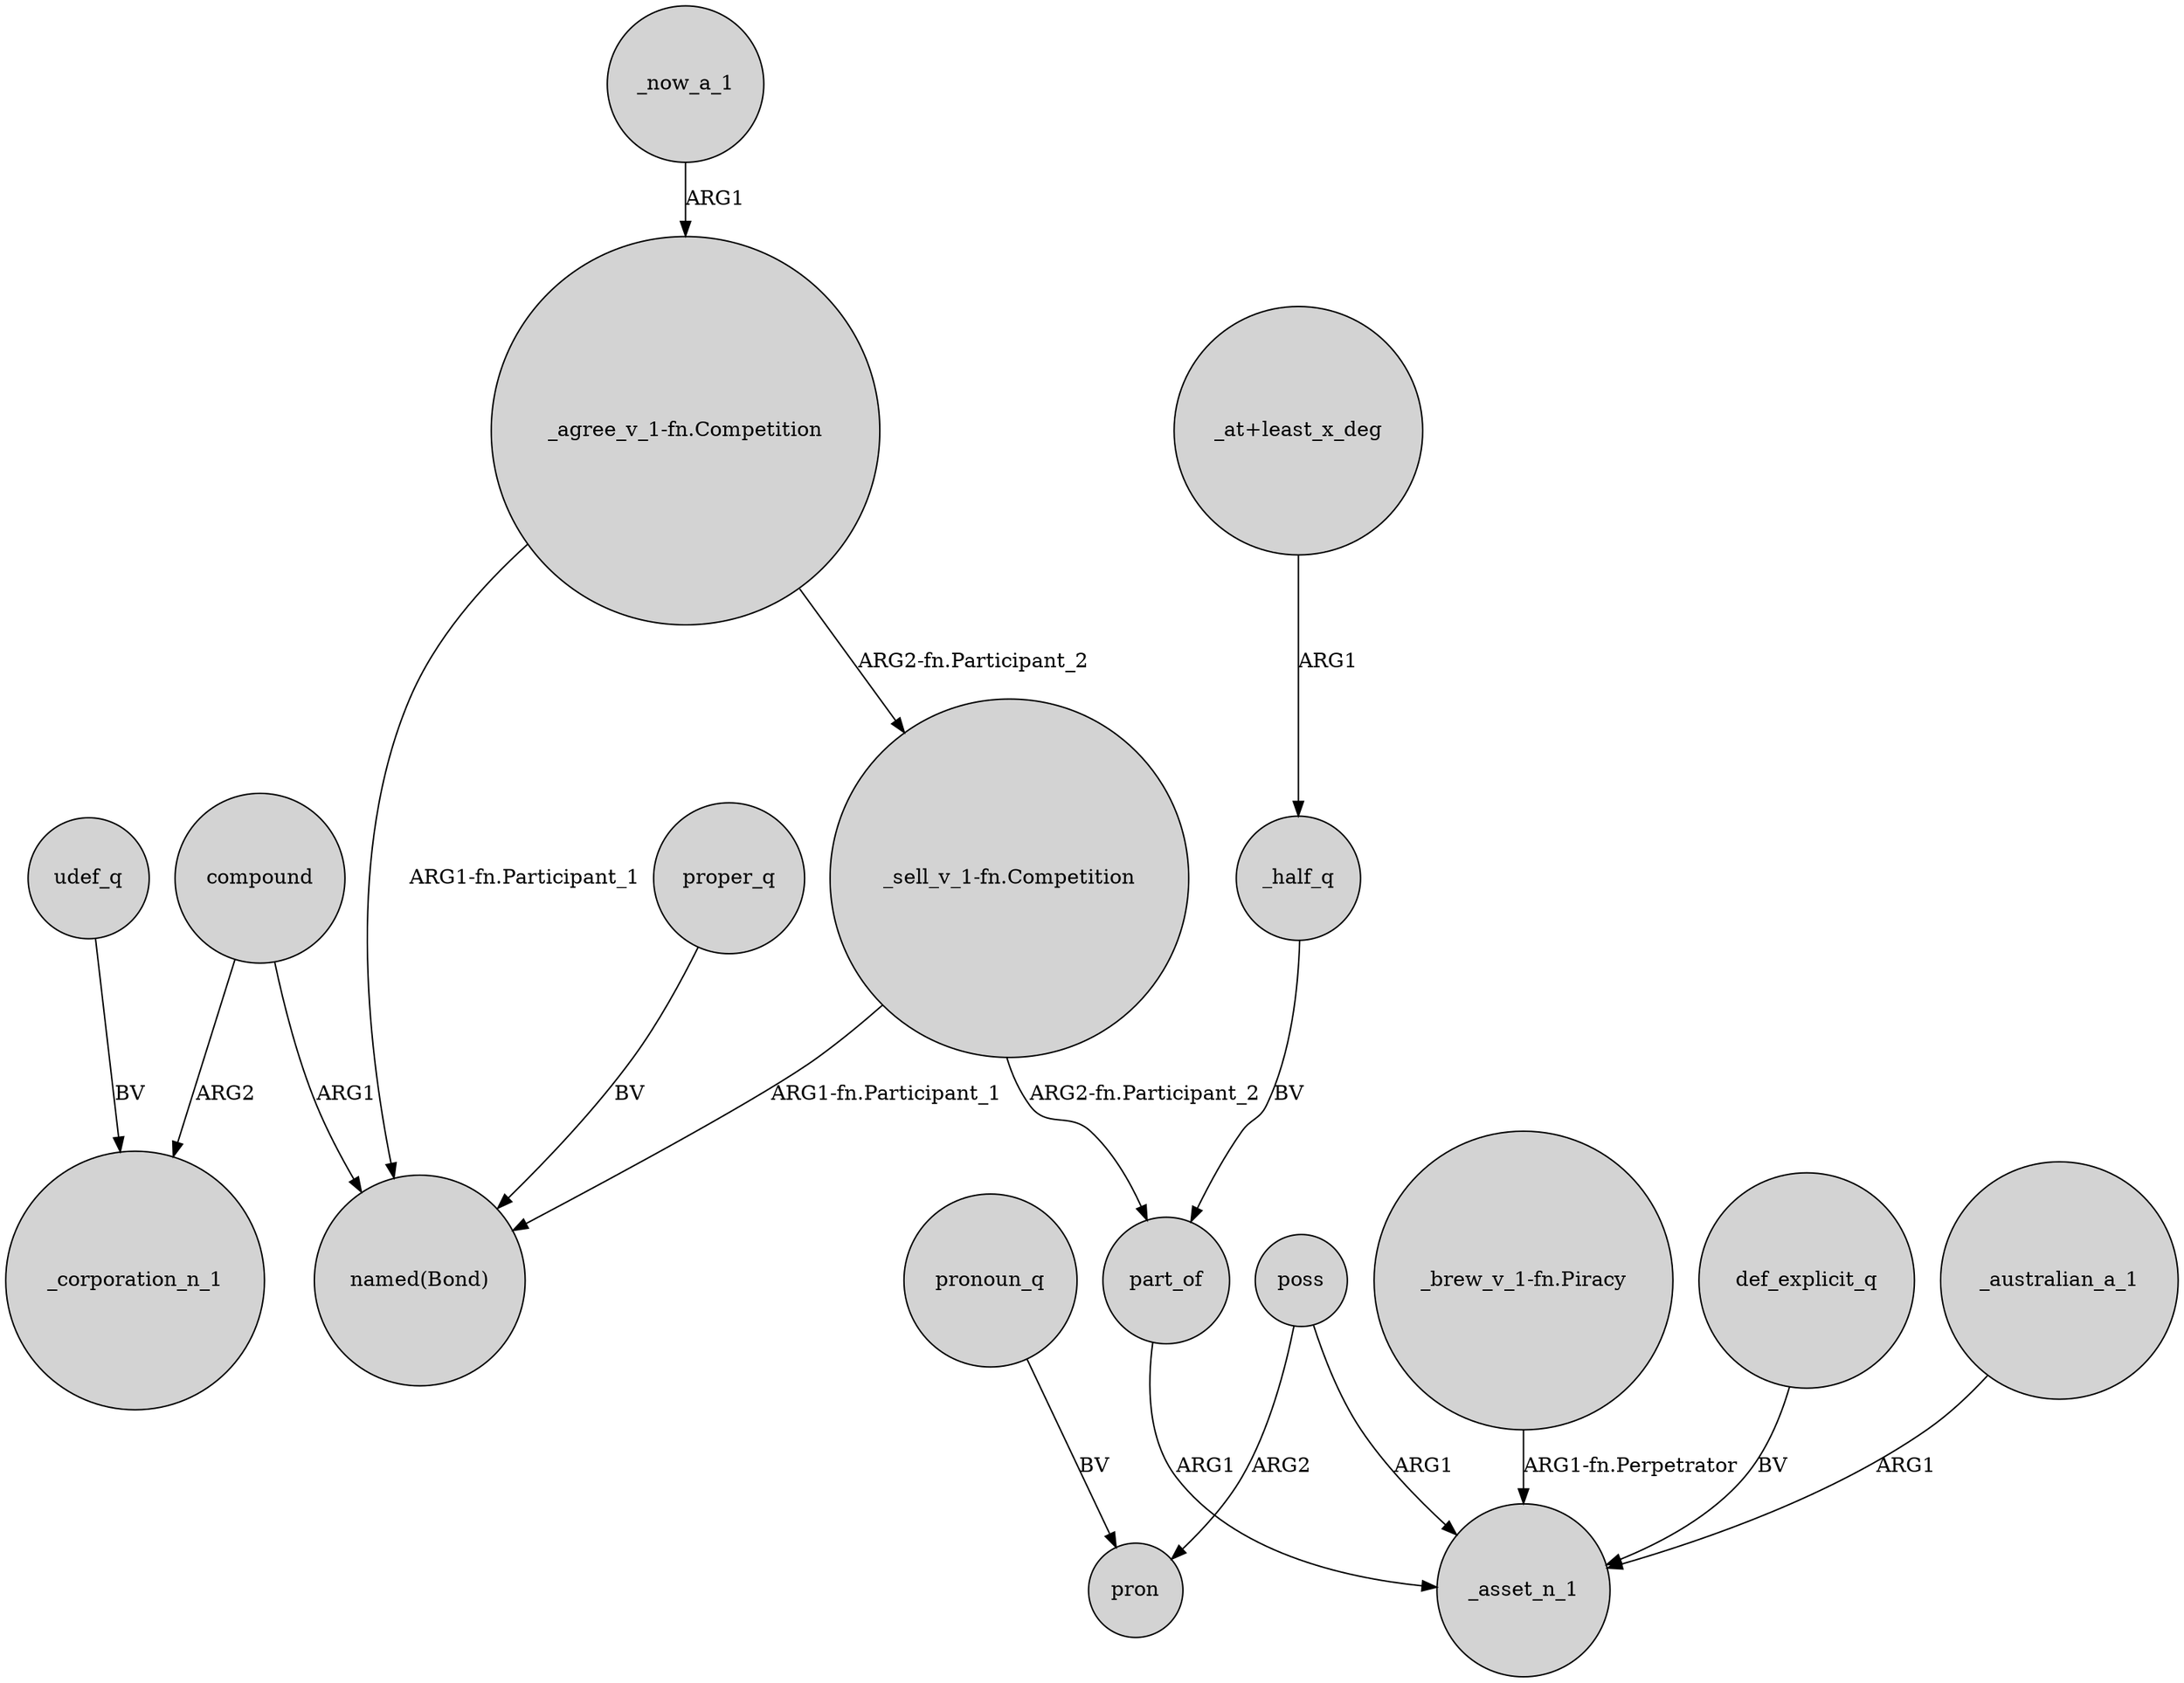 digraph {
	node [shape=circle style=filled]
	proper_q -> "named(Bond)" [label=BV]
	compound -> "named(Bond)" [label=ARG1]
	udef_q -> _corporation_n_1 [label=BV]
	_half_q -> part_of [label=BV]
	_now_a_1 -> "_agree_v_1-fn.Competition" [label=ARG1]
	"_agree_v_1-fn.Competition" -> "named(Bond)" [label="ARG1-fn.Participant_1"]
	compound -> _corporation_n_1 [label=ARG2]
	"_agree_v_1-fn.Competition" -> "_sell_v_1-fn.Competition" [label="ARG2-fn.Participant_2"]
	"_sell_v_1-fn.Competition" -> part_of [label="ARG2-fn.Participant_2"]
	"_brew_v_1-fn.Piracy" -> _asset_n_1 [label="ARG1-fn.Perpetrator"]
	part_of -> _asset_n_1 [label=ARG1]
	poss -> _asset_n_1 [label=ARG1]
	def_explicit_q -> _asset_n_1 [label=BV]
	_australian_a_1 -> _asset_n_1 [label=ARG1]
	pronoun_q -> pron [label=BV]
	"_at+least_x_deg" -> _half_q [label=ARG1]
	"_sell_v_1-fn.Competition" -> "named(Bond)" [label="ARG1-fn.Participant_1"]
	poss -> pron [label=ARG2]
}
